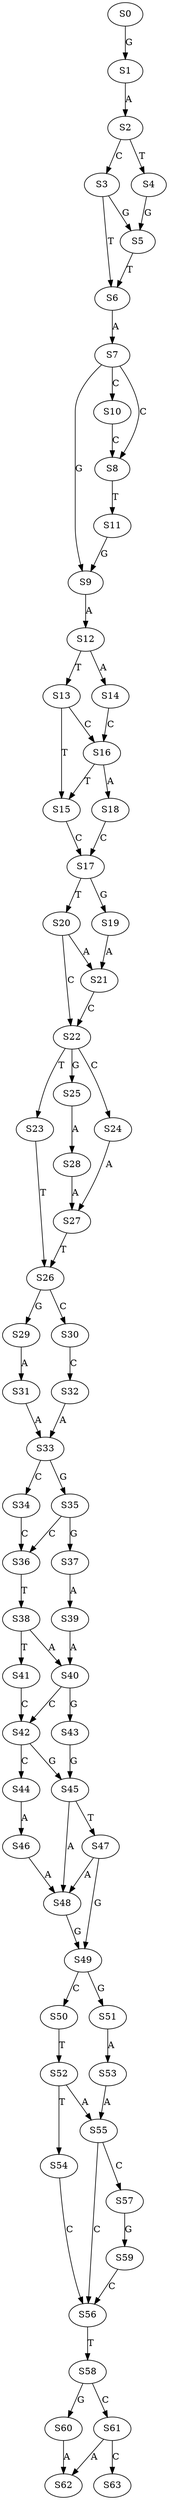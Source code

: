 strict digraph  {
	S0 -> S1 [ label = G ];
	S1 -> S2 [ label = A ];
	S2 -> S3 [ label = C ];
	S2 -> S4 [ label = T ];
	S3 -> S5 [ label = G ];
	S3 -> S6 [ label = T ];
	S4 -> S5 [ label = G ];
	S5 -> S6 [ label = T ];
	S6 -> S7 [ label = A ];
	S7 -> S8 [ label = C ];
	S7 -> S9 [ label = G ];
	S7 -> S10 [ label = C ];
	S8 -> S11 [ label = T ];
	S9 -> S12 [ label = A ];
	S10 -> S8 [ label = C ];
	S11 -> S9 [ label = G ];
	S12 -> S13 [ label = T ];
	S12 -> S14 [ label = A ];
	S13 -> S15 [ label = T ];
	S13 -> S16 [ label = C ];
	S14 -> S16 [ label = C ];
	S15 -> S17 [ label = C ];
	S16 -> S15 [ label = T ];
	S16 -> S18 [ label = A ];
	S17 -> S19 [ label = G ];
	S17 -> S20 [ label = T ];
	S18 -> S17 [ label = C ];
	S19 -> S21 [ label = A ];
	S20 -> S21 [ label = A ];
	S20 -> S22 [ label = C ];
	S21 -> S22 [ label = C ];
	S22 -> S23 [ label = T ];
	S22 -> S24 [ label = C ];
	S22 -> S25 [ label = G ];
	S23 -> S26 [ label = T ];
	S24 -> S27 [ label = A ];
	S25 -> S28 [ label = A ];
	S26 -> S29 [ label = G ];
	S26 -> S30 [ label = C ];
	S27 -> S26 [ label = T ];
	S28 -> S27 [ label = A ];
	S29 -> S31 [ label = A ];
	S30 -> S32 [ label = C ];
	S31 -> S33 [ label = A ];
	S32 -> S33 [ label = A ];
	S33 -> S34 [ label = C ];
	S33 -> S35 [ label = G ];
	S34 -> S36 [ label = C ];
	S35 -> S37 [ label = G ];
	S35 -> S36 [ label = C ];
	S36 -> S38 [ label = T ];
	S37 -> S39 [ label = A ];
	S38 -> S40 [ label = A ];
	S38 -> S41 [ label = T ];
	S39 -> S40 [ label = A ];
	S40 -> S42 [ label = C ];
	S40 -> S43 [ label = G ];
	S41 -> S42 [ label = C ];
	S42 -> S44 [ label = C ];
	S42 -> S45 [ label = G ];
	S43 -> S45 [ label = G ];
	S44 -> S46 [ label = A ];
	S45 -> S47 [ label = T ];
	S45 -> S48 [ label = A ];
	S46 -> S48 [ label = A ];
	S47 -> S48 [ label = A ];
	S47 -> S49 [ label = G ];
	S48 -> S49 [ label = G ];
	S49 -> S50 [ label = C ];
	S49 -> S51 [ label = G ];
	S50 -> S52 [ label = T ];
	S51 -> S53 [ label = A ];
	S52 -> S54 [ label = T ];
	S52 -> S55 [ label = A ];
	S53 -> S55 [ label = A ];
	S54 -> S56 [ label = C ];
	S55 -> S56 [ label = C ];
	S55 -> S57 [ label = C ];
	S56 -> S58 [ label = T ];
	S57 -> S59 [ label = G ];
	S58 -> S60 [ label = G ];
	S58 -> S61 [ label = C ];
	S59 -> S56 [ label = C ];
	S60 -> S62 [ label = A ];
	S61 -> S62 [ label = A ];
	S61 -> S63 [ label = C ];
}
